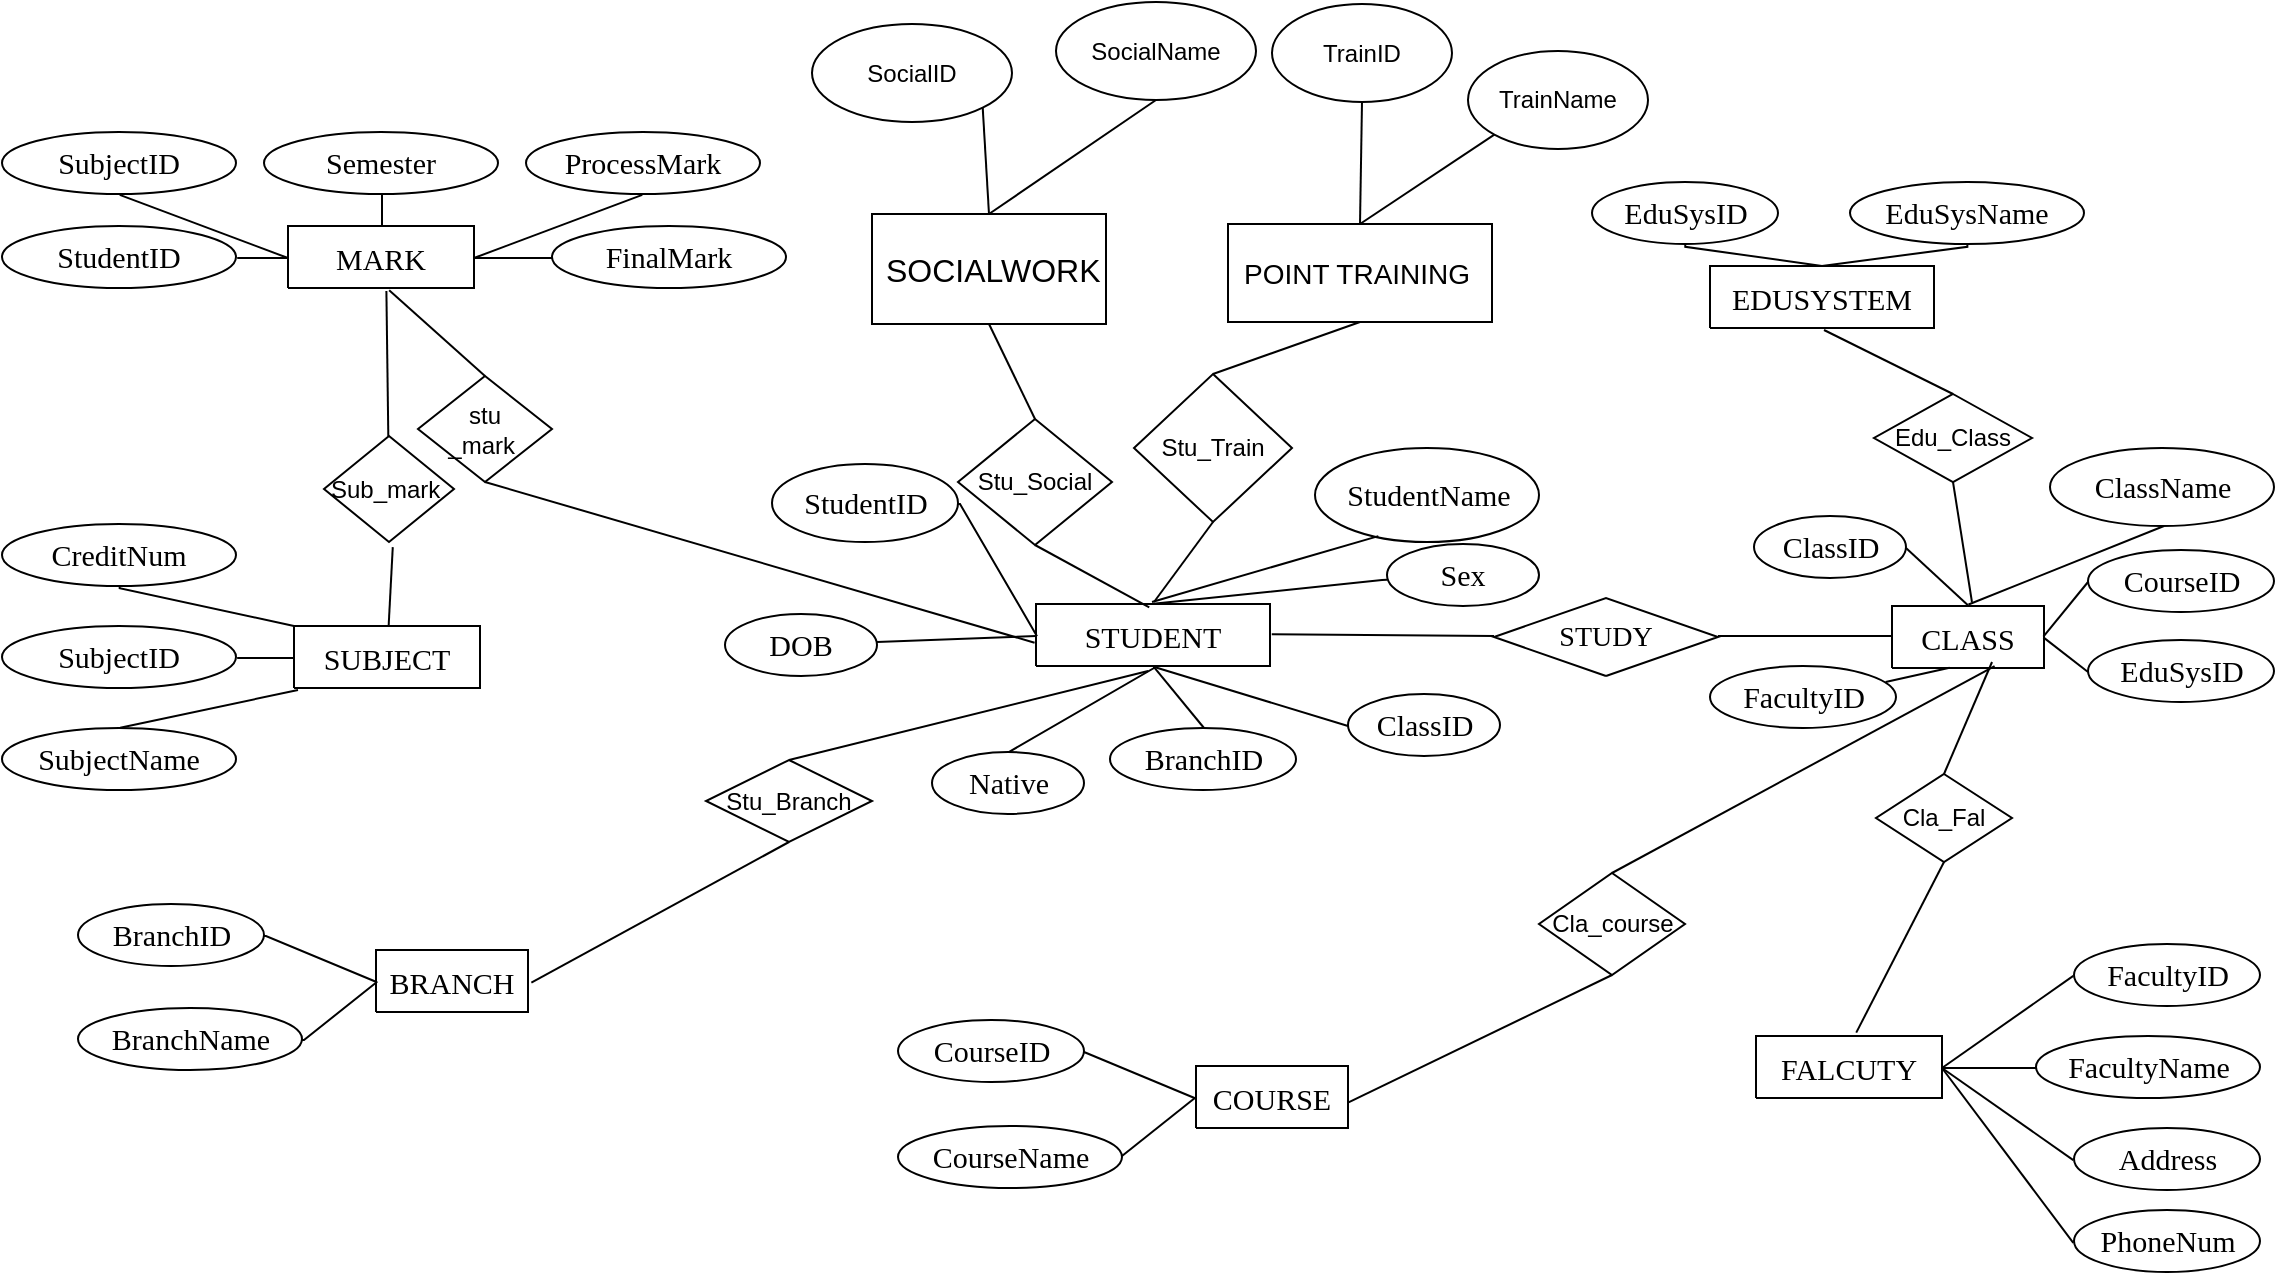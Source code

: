<mxfile version="12.2.6" type="device" pages="1"><diagram name="Page-1" id="Page-1"><mxGraphModel dx="1220" dy="683" grid="1" gridSize="10" guides="1" tooltips="1" connect="1" arrows="1" fold="1" page="1" pageScale="1" pageWidth="850" pageHeight="1100" math="0" shadow="0"><root><mxCell id="0"/><mxCell id="1" parent="0"/><mxCell id="2" value="&lt;font style=&quot;font-size:15px;font-family:Times New Roman;color:#000000;direction:ltr;letter-spacing:0px;line-height:120%;opacity:1&quot;&gt;STUDENT&lt;br/&gt;&lt;/font&gt;" style="verticalAlign=middle;align=center;vsdxID=1;fillColor=#ffffff;gradientColor=none;shape=stencil(nZBLDoAgDERP0z3SIyjew0SURgSD+Lu9kMZoXLhwN9O+tukAlrNpJg1SzDH4QW/URgNYgZTkjA4UkwJUgGXng+6DX1zLfmoymdXo17xh5zmRJ6Q42BWCfc2oJfdAr+Yv+AP9Cb7OJ3H/2JG1HNGz/84klThPVCc=);strokeColor=#000000;labelBackgroundColor=none;rounded=0;html=1;whiteSpace=wrap;" parent="1" vertex="1"><mxGeometry x="542" y="301" width="117" height="31" as="geometry"/></mxCell><mxCell id="3" style="vsdxID=2;fillColor=#ffffff;gradientColor=none;shape=stencil(vVHLDsIgEPwajiQU4hfU+h8bu7RELM2CFv9eyMZYjCcP3mZ2Zh/ZEaaPM6wotIqJwgU3N6ZZmKPQ2i0zkksFCTMI09tAOFG4LSPzFaqzomu41wmZ+1Tt0OrB7MD0xE6gc5EoN5qi1vsa1Kmvo1SWkF2UFBIkF5ZmqweaUJY10nqYGiluiOuu3P182P/OKuD9Zuu855T2+mcspcSRmuEJ);strokeColor=#000000;labelBackgroundColor=none;rounded=0;html=1;whiteSpace=wrap;" parent="1" vertex="1"><mxGeometry x="410" y="231" width="93" height="39" as="geometry"/></mxCell><mxCell id="4" value="&lt;font style=&quot;font-size:15px;font-family:Times New Roman;color:#000000;direction:ltr;letter-spacing:0px;line-height:120%;opacity:1&quot;&gt;StudentID&lt;br/&gt;&lt;/font&gt;" style="text;vsdxID=2;fillColor=none;gradientColor=none;strokeColor=none;labelBackgroundColor=none;rounded=0;html=1;whiteSpace=wrap;verticalAlign=middle;align=center;;html=1;" parent="3" vertex="1"><mxGeometry x="5.85" y="2.19" width="81.95" height="34.36" as="geometry"/></mxCell><mxCell id="5" style="vsdxID=3;fillColor=#ffffff;gradientColor=none;shape=stencil(vVHLDsIgEPwajiQU4hfU+h8bu7RELM2CFv9eyMZYjCcP3mZ2Zh/ZEaaPM6wotIqJwgU3N6ZZmKPQ2i0zkksFCTMI09tAOFG4LSPzFaqzomu41wmZ+1Tt0OrB7MD0xE6gc5EoN5qi1vsa1Kmvo1SWkF2UFBIkF5ZmqweaUJY10nqYGiluiOuu3P182P/OKuD9Zuu855T2+mcspcSRmuEJ);strokeColor=#000000;labelBackgroundColor=none;rounded=0;html=1;whiteSpace=wrap;" parent="1" vertex="1"><mxGeometry x="681.5" y="223" width="112" height="47" as="geometry"/></mxCell><mxCell id="6" value="&lt;font style=&quot;font-size:15px;font-family:Times New Roman;color:#000000;direction:ltr;letter-spacing:0px;line-height:120%;opacity:1&quot;&gt;StudentName&lt;br/&gt;&lt;/font&gt;" style="text;vsdxID=3;fillColor=none;gradientColor=none;strokeColor=none;labelBackgroundColor=none;rounded=0;html=1;whiteSpace=wrap;verticalAlign=middle;align=center;;html=1;" parent="5" vertex="1"><mxGeometry x="7.04" y="2.73" width="98.56" height="41.32" as="geometry"/></mxCell><mxCell id="7" style="vsdxID=4;fillColor=#ffffff;gradientColor=none;shape=stencil(vVHLDsIgEPwajiQU4hfU+h8bu7RELM2CFv9eyMZYjCcP3mZ2Zh/ZEaaPM6wotIqJwgU3N6ZZmKPQ2i0zkksFCTMI09tAOFG4LSPzFaqzomu41wmZ+1Tt0OrB7MD0xE6gc5EoN5qi1vsa1Kmvo1SWkF2UFBIkF5ZmqweaUJY10nqYGiluiOuu3P182P/OKuD9Zuu855T2+mcspcSRmuEJ);strokeColor=#000000;labelBackgroundColor=none;rounded=0;html=1;whiteSpace=wrap;" parent="1" vertex="1"><mxGeometry x="717.5" y="271" width="76" height="31" as="geometry"/></mxCell><mxCell id="8" value="&lt;font style=&quot;font-size:15px;font-family:Times New Roman;color:#000000;direction:ltr;letter-spacing:0px;line-height:120%;opacity:1&quot;&gt;Sex&lt;br/&gt;&lt;/font&gt;" style="text;vsdxID=4;fillColor=none;gradientColor=none;strokeColor=none;labelBackgroundColor=none;rounded=0;html=1;whiteSpace=wrap;verticalAlign=middle;align=center;;html=1;" parent="7" vertex="1"><mxGeometry x="4.76" y="1.05" width="66.68" height="27.95" as="geometry"/></mxCell><mxCell id="9" style="vsdxID=5;fillColor=#ffffff;gradientColor=none;shape=stencil(vVHLDsIgEPwajiQU4hfU+h8bu7RELM2CFv9eyMZYjCcP3mZ2Zh/ZEaaPM6wotIqJwgU3N6ZZmKPQ2i0zkksFCTMI09tAOFG4LSPzFaqzomu41wmZ+1Tt0OrB7MD0xE6gc5EoN5qi1vsa1Kmvo1SWkF2UFBIkF5ZmqweaUJY10nqYGiluiOuu3P182P/OKuD9Zuu855T2+mcspcSRmuEJ);strokeColor=#000000;labelBackgroundColor=none;rounded=0;html=1;whiteSpace=wrap;" parent="1" vertex="1"><mxGeometry x="490" y="375" width="76" height="31" as="geometry"/></mxCell><mxCell id="10" value="&lt;font style=&quot;font-size:15px;font-family:Times New Roman;color:#000000;direction:ltr;letter-spacing:0px;line-height:120%;opacity:1&quot;&gt;Native&lt;br/&gt;&lt;/font&gt;" style="text;vsdxID=5;fillColor=none;gradientColor=none;strokeColor=none;labelBackgroundColor=none;rounded=0;html=1;whiteSpace=wrap;verticalAlign=middle;align=center;;html=1;" parent="9" vertex="1"><mxGeometry x="4.76" y="1.05" width="66.68" height="27.95" as="geometry"/></mxCell><mxCell id="11" style="vsdxID=6;fillColor=#ffffff;gradientColor=none;shape=stencil(vVHLDsIgEPwajiQU4hfU+h8bu7RELM2CFv9eyMZYjCcP3mZ2Zh/ZEaaPM6wotIqJwgU3N6ZZmKPQ2i0zkksFCTMI09tAOFG4LSPzFaqzomu41wmZ+1Tt0OrB7MD0xE6gc5EoN5qi1vsa1Kmvo1SWkF2UFBIkF5ZmqweaUJY10nqYGiluiOuu3P182P/OKuD9Zuu855T2+mcspcSRmuEJ);strokeColor=#000000;labelBackgroundColor=none;rounded=0;html=1;whiteSpace=wrap;" parent="1" vertex="1"><mxGeometry x="386.5" y="306" width="76" height="31" as="geometry"/></mxCell><mxCell id="12" value="&lt;font style=&quot;font-size:15px;font-family:Times New Roman;color:#000000;direction:ltr;letter-spacing:0px;line-height:120%;opacity:1&quot;&gt;DOB&lt;br/&gt;&lt;/font&gt;" style="text;vsdxID=6;fillColor=none;gradientColor=none;strokeColor=none;labelBackgroundColor=none;rounded=0;html=1;whiteSpace=wrap;verticalAlign=middle;align=center;;html=1;" parent="11" vertex="1"><mxGeometry x="4.76" y="1.05" width="66.68" height="27.95" as="geometry"/></mxCell><mxCell id="13" style="vsdxID=7;fillColor=#ffffff;gradientColor=none;shape=stencil(vVHLDsIgEPwajiQU4hfU+h8bu7RELM2CFv9eyMZYjCcP3mZ2Zh/ZEaaPM6wotIqJwgU3N6ZZmKPQ2i0zkksFCTMI09tAOFG4LSPzFaqzomu41wmZ+1Tt0OrB7MD0xE6gc5EoN5qi1vsa1Kmvo1SWkF2UFBIkF5ZmqweaUJY10nqYGiluiOuu3P182P/OKuD9Zuu855T2+mcspcSRmuEJ);strokeColor=#000000;labelBackgroundColor=none;rounded=0;html=1;whiteSpace=wrap;" parent="1" vertex="1"><mxGeometry x="698" y="346" width="76" height="31" as="geometry"/></mxCell><mxCell id="14" value="&lt;font style=&quot;font-size:15px;font-family:Times New Roman;color:#000000;direction:ltr;letter-spacing:0px;line-height:120%;opacity:1&quot;&gt;ClassID&lt;br/&gt;&lt;/font&gt;" style="text;vsdxID=7;fillColor=none;gradientColor=none;strokeColor=none;labelBackgroundColor=none;rounded=0;html=1;whiteSpace=wrap;verticalAlign=middle;align=center;;html=1;" parent="13" vertex="1"><mxGeometry x="4.76" y="1.05" width="66.68" height="27.95" as="geometry"/></mxCell><mxCell id="15" value="&lt;font style=&quot;font-size:15px;font-family:Times New Roman;color:#000000;direction:ltr;letter-spacing:0px;line-height:120%;opacity:1&quot;&gt;CLASS&lt;br/&gt;&lt;/font&gt;" style="verticalAlign=middle;align=center;vsdxID=14;fillColor=#ffffff;gradientColor=none;shape=stencil(nZBLDoAgDERP0z3SIyjew0SURgSD+Lu9kMZoXLhwN9O+tukAlrNpJg1SzDH4QW/URgNYgZTkjA4UkwJUgGXng+6DX1zLfmoymdXo17xh5zmRJ6Q42BWCfc2oJfdAr+Yv+AP9Cb7OJ3H/2JG1HNGz/84klThPVCc=);strokeColor=#000000;labelBackgroundColor=none;rounded=0;html=1;whiteSpace=wrap;" parent="1" vertex="1"><mxGeometry x="970" y="302" width="76" height="31" as="geometry"/></mxCell><mxCell id="16" style="vsdxID=15;fillColor=#ffffff;gradientColor=none;shape=stencil(vVHLDsIgEPwajiQU4hfU+h8bu7RELM2CFv9eyMZYjCcP3mZ2Zh/ZEaaPM6wotIqJwgU3N6ZZmKPQ2i0zkksFCTMI09tAOFG4LSPzFaqzomu41wmZ+1Tt0OrB7MD0xE6gc5EoN5qi1vsa1Kmvo1SWkF2UFBIkF5ZmqweaUJY10nqYGiluiOuu3P182P/OKuD9Zuu855T2+mcspcSRmuEJ);strokeColor=#000000;labelBackgroundColor=none;rounded=0;html=1;whiteSpace=wrap;" parent="1" vertex="1"><mxGeometry x="901" y="257" width="76" height="31" as="geometry"/></mxCell><mxCell id="17" value="&lt;font style=&quot;font-size:15px;font-family:Times New Roman;color:#000000;direction:ltr;letter-spacing:0px;line-height:120%;opacity:1&quot;&gt;ClassID&lt;br/&gt;&lt;/font&gt;" style="text;vsdxID=15;fillColor=none;gradientColor=none;strokeColor=none;labelBackgroundColor=none;rounded=0;html=1;whiteSpace=wrap;verticalAlign=middle;align=center;;html=1;" parent="16" vertex="1"><mxGeometry x="4.76" y="1.05" width="66.68" height="27.95" as="geometry"/></mxCell><mxCell id="18" style="vsdxID=16;fillColor=#ffffff;gradientColor=none;shape=stencil(vVHLDsIgEPwajiQU4hfU+h8bu7RELM2CFv9eyMZYjCcP3mZ2Zh/ZEaaPM6wotIqJwgU3N6ZZmKPQ2i0zkksFCTMI09tAOFG4LSPzFaqzomu41wmZ+1Tt0OrB7MD0xE6gc5EoN5qi1vsa1Kmvo1SWkF2UFBIkF5ZmqweaUJY10nqYGiluiOuu3P182P/OKuD9Zuu855T2+mcspcSRmuEJ);strokeColor=#000000;labelBackgroundColor=none;rounded=0;html=1;whiteSpace=wrap;" parent="1" vertex="1"><mxGeometry x="1049" y="223" width="112" height="39" as="geometry"/></mxCell><mxCell id="19" value="&lt;font style=&quot;font-size:15px;font-family:Times New Roman;color:#000000;direction:ltr;letter-spacing:0px;line-height:120%;opacity:1&quot;&gt;ClassName&lt;br/&gt;&lt;/font&gt;" style="text;vsdxID=16;fillColor=none;gradientColor=none;strokeColor=none;labelBackgroundColor=none;rounded=0;html=1;whiteSpace=wrap;verticalAlign=middle;align=center;;html=1;" parent="18" vertex="1"><mxGeometry x="7.04" y="2.19" width="98.56" height="34.36" as="geometry"/></mxCell><mxCell id="20" style="vsdxID=17;fillColor=#ffffff;gradientColor=none;shape=stencil(vVHLDsIgEPwajiQU4hfU+h8bu7RELM2CFv9eyMZYjCcP3mZ2Zh/ZEaaPM6wotIqJwgU3N6ZZmKPQ2i0zkksFCTMI09tAOFG4LSPzFaqzomu41wmZ+1Tt0OrB7MD0xE6gc5EoN5qi1vsa1Kmvo1SWkF2UFBIkF5ZmqweaUJY10nqYGiluiOuu3P182P/OKuD9Zuu855T2+mcspcSRmuEJ);strokeColor=#000000;labelBackgroundColor=none;rounded=0;html=1;whiteSpace=wrap;" parent="1" vertex="1"><mxGeometry x="879" y="332" width="93" height="31" as="geometry"/></mxCell><mxCell id="21" value="&lt;font style=&quot;font-size:15px;font-family:Times New Roman;color:#000000;direction:ltr;letter-spacing:0px;line-height:120%;opacity:1&quot;&gt;FacultyID&lt;br/&gt;&lt;/font&gt;" style="text;vsdxID=17;fillColor=none;gradientColor=none;strokeColor=none;labelBackgroundColor=none;rounded=0;html=1;whiteSpace=wrap;verticalAlign=middle;align=center;;html=1;" parent="20" vertex="1"><mxGeometry x="5.85" y="1.05" width="81.95" height="27.95" as="geometry"/></mxCell><mxCell id="22" style="vsdxID=18;fillColor=#ffffff;gradientColor=none;shape=stencil(vVHLDsIgEPwajiQU4hfU+h8bu7RELM2CFv9eyMZYjCcP3mZ2Zh/ZEaaPM6wotIqJwgU3N6ZZmKPQ2i0zkksFCTMI09tAOFG4LSPzFaqzomu41wmZ+1Tt0OrB7MD0xE6gc5EoN5qi1vsa1Kmvo1SWkF2UFBIkF5ZmqweaUJY10nqYGiluiOuu3P182P/OKuD9Zuu855T2+mcspcSRmuEJ);strokeColor=#000000;labelBackgroundColor=none;rounded=0;html=1;whiteSpace=wrap;" parent="1" vertex="1"><mxGeometry x="1068" y="319" width="93" height="31" as="geometry"/></mxCell><mxCell id="23" value="&lt;font style=&quot;font-size:15px;font-family:Times New Roman;color:#000000;direction:ltr;letter-spacing:0px;line-height:120%;opacity:1&quot;&gt;EduSysID&lt;br/&gt;&lt;/font&gt;" style="text;vsdxID=18;fillColor=none;gradientColor=none;strokeColor=none;labelBackgroundColor=none;rounded=0;html=1;whiteSpace=wrap;verticalAlign=middle;align=center;;html=1;" parent="22" vertex="1"><mxGeometry x="5.85" y="1.05" width="81.95" height="27.95" as="geometry"/></mxCell><mxCell id="24" style="vsdxID=19;fillColor=#ffffff;gradientColor=none;shape=stencil(vVHLDsIgEPwajiQU4hfU+h8bu7RELM2CFv9eyMZYjCcP3mZ2Zh/ZEaaPM6wotIqJwgU3N6ZZmKPQ2i0zkksFCTMI09tAOFG4LSPzFaqzomu41wmZ+1Tt0OrB7MD0xE6gc5EoN5qi1vsa1Kmvo1SWkF2UFBIkF5ZmqweaUJY10nqYGiluiOuu3P182P/OKuD9Zuu855T2+mcspcSRmuEJ);strokeColor=#000000;labelBackgroundColor=none;rounded=0;html=1;whiteSpace=wrap;" parent="1" vertex="1"><mxGeometry x="1068" y="274" width="93" height="31" as="geometry"/></mxCell><mxCell id="25" value="&lt;font style=&quot;font-size:15px;font-family:Times New Roman;color:#000000;direction:ltr;letter-spacing:0px;line-height:120%;opacity:1&quot;&gt;CourseID&lt;br/&gt;&lt;/font&gt;" style="text;vsdxID=19;fillColor=none;gradientColor=none;strokeColor=none;labelBackgroundColor=none;rounded=0;html=1;whiteSpace=wrap;verticalAlign=middle;align=center;;html=1;" parent="24" vertex="1"><mxGeometry x="5.85" y="1.05" width="81.95" height="27.95" as="geometry"/></mxCell><mxCell id="26" value="&lt;font style=&quot;font-size:15px;font-family:Times New Roman;color:#000000;direction:ltr;letter-spacing:0px;line-height:120%;opacity:1&quot;&gt;FALCUTY&lt;br/&gt;&lt;/font&gt;" style="verticalAlign=middle;align=center;vsdxID=25;fillColor=#ffffff;gradientColor=none;shape=stencil(nZBLDoAgDERP0z3SIyjew0SURgSD+Lu9kMZoXLhwN9O+tukAlrNpJg1SzDH4QW/URgNYgZTkjA4UkwJUgGXng+6DX1zLfmoymdXo17xh5zmRJ6Q42BWCfc2oJfdAr+Yv+AP9Cb7OJ3H/2JG1HNGz/84klThPVCc=);strokeColor=#000000;labelBackgroundColor=none;rounded=0;html=1;whiteSpace=wrap;" parent="1" vertex="1"><mxGeometry x="902" y="517" width="93" height="31" as="geometry"/></mxCell><mxCell id="27" style="vsdxID=26;fillColor=#ffffff;gradientColor=none;shape=stencil(vVHLDsIgEPwajiQU4hfU+h8bu7RELM2CFv9eyMZYjCcP3mZ2Zh/ZEaaPM6wotIqJwgU3N6ZZmKPQ2i0zkksFCTMI09tAOFG4LSPzFaqzomu41wmZ+1Tt0OrB7MD0xE6gc5EoN5qi1vsa1Kmvo1SWkF2UFBIkF5ZmqweaUJY10nqYGiluiOuu3P182P/OKuD9Zuu855T2+mcspcSRmuEJ);strokeColor=#000000;labelBackgroundColor=none;rounded=0;html=1;whiteSpace=wrap;" parent="1" vertex="1"><mxGeometry x="1061" y="471" width="93" height="31" as="geometry"/></mxCell><mxCell id="28" value="&lt;font style=&quot;font-size:15px;font-family:Times New Roman;color:#000000;direction:ltr;letter-spacing:0px;line-height:120%;opacity:1&quot;&gt;FacultyID&lt;br/&gt;&lt;/font&gt;" style="text;vsdxID=26;fillColor=none;gradientColor=none;strokeColor=none;labelBackgroundColor=none;rounded=0;html=1;whiteSpace=wrap;verticalAlign=middle;align=center;;html=1;" parent="27" vertex="1"><mxGeometry x="5.85" y="1.05" width="81.95" height="27.95" as="geometry"/></mxCell><mxCell id="29" style="vsdxID=27;fillColor=#ffffff;gradientColor=none;shape=stencil(vVHLDsIgEPwajiQU4hfU+h8bu7RELM2CFv9eyMZYjCcP3mZ2Zh/ZEaaPM6wotIqJwgU3N6ZZmKPQ2i0zkksFCTMI09tAOFG4LSPzFaqzomu41wmZ+1Tt0OrB7MD0xE6gc5EoN5qi1vsa1Kmvo1SWkF2UFBIkF5ZmqweaUJY10nqYGiluiOuu3P182P/OKuD9Zuu855T2+mcspcSRmuEJ);strokeColor=#000000;labelBackgroundColor=none;rounded=0;html=1;whiteSpace=wrap;" parent="1" vertex="1"><mxGeometry x="1042" y="517" width="112" height="31" as="geometry"/></mxCell><mxCell id="30" value="&lt;font style=&quot;font-size:15px;font-family:Times New Roman;color:#000000;direction:ltr;letter-spacing:0px;line-height:120%;opacity:1&quot;&gt;FacultyName&lt;br/&gt;&lt;/font&gt;" style="text;vsdxID=27;fillColor=none;gradientColor=none;strokeColor=none;labelBackgroundColor=none;rounded=0;html=1;whiteSpace=wrap;verticalAlign=middle;align=center;;html=1;" parent="29" vertex="1"><mxGeometry x="7.04" y="1.05" width="98.56" height="27.95" as="geometry"/></mxCell><mxCell id="31" style="vsdxID=28;fillColor=#ffffff;gradientColor=none;shape=stencil(vVHLDsIgEPwajiQU4hfU+h8bu7RELM2CFv9eyMZYjCcP3mZ2Zh/ZEaaPM6wotIqJwgU3N6ZZmKPQ2i0zkksFCTMI09tAOFG4LSPzFaqzomu41wmZ+1Tt0OrB7MD0xE6gc5EoN5qi1vsa1Kmvo1SWkF2UFBIkF5ZmqweaUJY10nqYGiluiOuu3P182P/OKuD9Zuu855T2+mcspcSRmuEJ);strokeColor=#000000;labelBackgroundColor=none;rounded=0;html=1;whiteSpace=wrap;" parent="1" vertex="1"><mxGeometry x="1061" y="563" width="93" height="31" as="geometry"/></mxCell><mxCell id="32" value="&lt;font style=&quot;font-size:15px;font-family:Times New Roman;color:#000000;direction:ltr;letter-spacing:0px;line-height:120%;opacity:1&quot;&gt;Address&lt;br/&gt;&lt;/font&gt;" style="text;vsdxID=28;fillColor=none;gradientColor=none;strokeColor=none;labelBackgroundColor=none;rounded=0;html=1;whiteSpace=wrap;verticalAlign=middle;align=center;;html=1;" parent="31" vertex="1"><mxGeometry x="5.85" y="1.05" width="81.95" height="27.95" as="geometry"/></mxCell><mxCell id="33" style="vsdxID=29;fillColor=#ffffff;gradientColor=none;shape=stencil(vVHLDsIgEPwajiQU4hfU+h8bu7RELM2CFv9eyMZYjCcP3mZ2Zh/ZEaaPM6wotIqJwgU3N6ZZmKPQ2i0zkksFCTMI09tAOFG4LSPzFaqzomu41wmZ+1Tt0OrB7MD0xE6gc5EoN5qi1vsa1Kmvo1SWkF2UFBIkF5ZmqweaUJY10nqYGiluiOuu3P182P/OKuD9Zuu855T2+mcspcSRmuEJ);strokeColor=#000000;labelBackgroundColor=none;rounded=0;html=1;whiteSpace=wrap;" parent="1" vertex="1"><mxGeometry x="1061" y="604" width="93" height="31" as="geometry"/></mxCell><mxCell id="34" value="&lt;font style=&quot;font-size:15px;font-family:Times New Roman;color:#000000;direction:ltr;letter-spacing:0px;line-height:120%;opacity:1&quot;&gt;PhoneNum&lt;br/&gt;&lt;/font&gt;" style="text;vsdxID=29;fillColor=none;gradientColor=none;strokeColor=none;labelBackgroundColor=none;rounded=0;html=1;whiteSpace=wrap;verticalAlign=middle;align=center;;html=1;" parent="33" vertex="1"><mxGeometry x="5.85" y="1.05" width="81.95" height="27.95" as="geometry"/></mxCell><mxCell id="35" value="&lt;p style=&quot;align:center;margin-left:0;margin-right:0;margin-top:0px;margin-bottom:0px;text-indent:0;valign:middle;direction:ltr;&quot;&gt;&lt;font style=&quot;font-size:15px;font-family:Times New Roman;color:#000000;direction:ltr;letter-spacing:0px;line-height:120%;opacity:1&quot;&gt;COURSE&lt;br/&gt;&lt;/font&gt;&lt;/p&gt;" style="verticalAlign=middle;align=center;vsdxID=34;fillColor=#ffffff;gradientColor=none;shape=stencil(nZBLDoAgDERP0z3SIyjew0SURgSD+Lu9kMZoXLhwN9O+tukAlrNpJg1SzDH4QW/URgNYgZTkjA4UkwJUgGXng+6DX1zLfmoymdXo17xh5zmRJ6Q42BWCfc2oJfdAr+Yv+AP9Cb7OJ3H/2JG1HNGz/84klThPVCc=);strokeColor=#000000;labelBackgroundColor=none;rounded=0;html=1;whiteSpace=wrap;" parent="1" vertex="1"><mxGeometry x="622" y="532" width="76" height="31" as="geometry"/></mxCell><mxCell id="36" style="vsdxID=35;fillColor=#ffffff;gradientColor=none;shape=stencil(vVHLDsIgEPwajiQU4hfU+h8bu7RELM2CFv9eyMZYjCcP3mZ2Zh/ZEaaPM6wotIqJwgU3N6ZZmKPQ2i0zkksFCTMI09tAOFG4LSPzFaqzomu41wmZ+1Tt0OrB7MD0xE6gc5EoN5qi1vsa1Kmvo1SWkF2UFBIkF5ZmqweaUJY10nqYGiluiOuu3P182P/OKuD9Zuu855T2+mcspcSRmuEJ);strokeColor=#000000;labelBackgroundColor=none;rounded=0;html=1;whiteSpace=wrap;" parent="1" vertex="1"><mxGeometry x="473" y="509" width="93" height="31" as="geometry"/></mxCell><mxCell id="37" value="&lt;font style=&quot;font-size:15px;font-family:Times New Roman;color:#000000;direction:ltr;letter-spacing:0px;line-height:120%;opacity:1&quot;&gt;CourseID&lt;br/&gt;&lt;/font&gt;" style="text;vsdxID=35;fillColor=none;gradientColor=none;strokeColor=none;labelBackgroundColor=none;rounded=0;html=1;whiteSpace=wrap;verticalAlign=middle;align=center;;html=1;" parent="36" vertex="1"><mxGeometry x="5.85" y="1.05" width="81.95" height="27.95" as="geometry"/></mxCell><mxCell id="38" style="vsdxID=36;fillColor=#ffffff;gradientColor=none;shape=stencil(vVHLDsIgEPwajiQU4hfU+h8bu7RELM2CFv9eyMZYjCcP3mZ2Zh/ZEaaPM6wotIqJwgU3N6ZZmKPQ2i0zkksFCTMI09tAOFG4LSPzFaqzomu41wmZ+1Tt0OrB7MD0xE6gc5EoN5qi1vsa1Kmvo1SWkF2UFBIkF5ZmqweaUJY10nqYGiluiOuu3P182P/OKuD9Zuu855T2+mcspcSRmuEJ);strokeColor=#000000;labelBackgroundColor=none;rounded=0;html=1;whiteSpace=wrap;" parent="1" vertex="1"><mxGeometry x="473" y="562" width="112" height="31" as="geometry"/></mxCell><mxCell id="39" value="&lt;font style=&quot;font-size:15px;font-family:Times New Roman;color:#000000;direction:ltr;letter-spacing:0px;line-height:120%;opacity:1&quot;&gt;CourseName&lt;br/&gt;&lt;/font&gt;" style="text;vsdxID=36;fillColor=none;gradientColor=none;strokeColor=none;labelBackgroundColor=none;rounded=0;html=1;whiteSpace=wrap;verticalAlign=middle;align=center;;html=1;" parent="38" vertex="1"><mxGeometry x="7.04" y="1.05" width="98.56" height="27.95" as="geometry"/></mxCell><mxCell id="40" value="&lt;font style=&quot;font-size:15px;font-family:Times New Roman;color:#000000;direction:ltr;letter-spacing:0px;line-height:120%;opacity:1&quot;&gt;EDUSYSTEM&lt;br/&gt;&lt;/font&gt;" style="verticalAlign=middle;align=center;vsdxID=39;fillColor=#ffffff;gradientColor=none;shape=stencil(nZBLDoAgDERP0z3SIyjew0SURgSD+Lu9kMZoXLhwN9O+tukAlrNpJg1SzDH4QW/URgNYgZTkjA4UkwJUgGXng+6DX1zLfmoymdXo17xh5zmRJ6Q42BWCfc2oJfdAr+Yv+AP9Cb7OJ3H/2JG1HNGz/84klThPVCc=);strokeColor=#000000;labelBackgroundColor=none;rounded=0;html=1;whiteSpace=wrap;" parent="1" vertex="1"><mxGeometry x="879" y="132" width="112" height="31" as="geometry"/></mxCell><mxCell id="41" style="vsdxID=40;fillColor=#ffffff;gradientColor=none;shape=stencil(vVHLDsIgEPwajiQU4hfU+h8bu7RELM2CFv9eyMZYjCcP3mZ2Zh/ZEaaPM6wotIqJwgU3N6ZZmKPQ2i0zkksFCTMI09tAOFG4LSPzFaqzomu41wmZ+1Tt0OrB7MD0xE6gc5EoN5qi1vsa1Kmvo1SWkF2UFBIkF5ZmqweaUJY10nqYGiluiOuu3P182P/OKuD9Zuu855T2+mcspcSRmuEJ);strokeColor=#000000;labelBackgroundColor=none;rounded=0;html=1;whiteSpace=wrap;" parent="1" vertex="1"><mxGeometry x="820" y="90" width="93" height="31" as="geometry"/></mxCell><mxCell id="42" value="&lt;font style=&quot;font-size:15px;font-family:Times New Roman;color:#000000;direction:ltr;letter-spacing:0px;line-height:120%;opacity:1&quot;&gt;EduSysID&lt;br/&gt;&lt;/font&gt;" style="text;vsdxID=40;fillColor=none;gradientColor=none;strokeColor=none;labelBackgroundColor=none;rounded=0;html=1;whiteSpace=wrap;verticalAlign=middle;align=center;;html=1;" parent="41" vertex="1"><mxGeometry x="5.85" y="1.05" width="81.95" height="27.95" as="geometry"/></mxCell><mxCell id="43" style="vsdxID=41;fillColor=#ffffff;gradientColor=none;shape=stencil(vVHLDsIgEPwajiQU4hfU+h8bu7RELM2CFv9eyMZYjCcP3mZ2Zh/ZEaaPM6wotIqJwgU3N6ZZmKPQ2i0zkksFCTMI09tAOFG4LSPzFaqzomu41wmZ+1Tt0OrB7MD0xE6gc5EoN5qi1vsa1Kmvo1SWkF2UFBIkF5ZmqweaUJY10nqYGiluiOuu3P182P/OKuD9Zuu855T2+mcspcSRmuEJ);strokeColor=#000000;labelBackgroundColor=none;rounded=0;html=1;whiteSpace=wrap;" parent="1" vertex="1"><mxGeometry x="949" y="90" width="117" height="31" as="geometry"/></mxCell><mxCell id="44" value="&lt;font style=&quot;font-size:15px;font-family:Times New Roman;color:#000000;direction:ltr;letter-spacing:0px;line-height:120%;opacity:1&quot;&gt;EduSysName&lt;br/&gt;&lt;/font&gt;" style="text;vsdxID=41;fillColor=none;gradientColor=none;strokeColor=none;labelBackgroundColor=none;rounded=0;html=1;whiteSpace=wrap;verticalAlign=middle;align=center;;html=1;" parent="43" vertex="1"><mxGeometry x="7.34" y="1.05" width="102.79" height="27.95" as="geometry"/></mxCell><mxCell id="45" value="&lt;font style=&quot;font-size:15px;font-family:Times New Roman;color:#000000;direction:ltr;letter-spacing:0px;line-height:120%;opacity:1&quot;&gt;SUBJECT&lt;br/&gt;&lt;/font&gt;" style="verticalAlign=middle;align=center;vsdxID=45;fillColor=#ffffff;gradientColor=none;shape=stencil(nZBLDoAgDERP0z3SIyjew0SURgSD+Lu9kMZoXLhwN9O+tukAlrNpJg1SzDH4QW/URgNYgZTkjA4UkwJUgGXng+6DX1zLfmoymdXo17xh5zmRJ6Q42BWCfc2oJfdAr+Yv+AP9Cb7OJ3H/2JG1HNGz/84klThPVCc=);strokeColor=#000000;labelBackgroundColor=none;rounded=0;html=1;whiteSpace=wrap;" parent="1" vertex="1"><mxGeometry x="171" y="312" width="93" height="31" as="geometry"/></mxCell><mxCell id="46" style="vsdxID=46;fillColor=#ffffff;gradientColor=none;shape=stencil(vVHLDsIgEPwajiQU4hfU+h8bu7RELM2CFv9eyMZYjCcP3mZ2Zh/ZEaaPM6wotIqJwgU3N6ZZmKPQ2i0zkksFCTMI09tAOFG4LSPzFaqzomu41wmZ+1Tt0OrB7MD0xE6gc5EoN5qi1vsa1Kmvo1SWkF2UFBIkF5ZmqweaUJY10nqYGiluiOuu3P182P/OKuD9Zuu855T2+mcspcSRmuEJ);strokeColor=#000000;labelBackgroundColor=none;rounded=0;html=1;whiteSpace=wrap;" parent="1" vertex="1"><mxGeometry x="25" y="312" width="117" height="31" as="geometry"/></mxCell><mxCell id="47" value="&lt;font style=&quot;font-size:15px;font-family:Times New Roman;color:#000000;direction:ltr;letter-spacing:0px;line-height:120%;opacity:1&quot;&gt;SubjectID&lt;br/&gt;&lt;/font&gt;" style="text;vsdxID=46;fillColor=none;gradientColor=none;strokeColor=none;labelBackgroundColor=none;rounded=0;html=1;whiteSpace=wrap;verticalAlign=middle;align=center;;html=1;" parent="46" vertex="1"><mxGeometry x="7.34" y="1.05" width="102.79" height="27.95" as="geometry"/></mxCell><mxCell id="48" style="vsdxID=47;fillColor=#ffffff;gradientColor=none;shape=stencil(vVHLDsIgEPwajiQU4hfU+h8bu7RELM2CFv9eyMZYjCcP3mZ2Zh/ZEaaPM6wotIqJwgU3N6ZZmKPQ2i0zkksFCTMI09tAOFG4LSPzFaqzomu41wmZ+1Tt0OrB7MD0xE6gc5EoN5qi1vsa1Kmvo1SWkF2UFBIkF5ZmqweaUJY10nqYGiluiOuu3P182P/OKuD9Zuu855T2+mcspcSRmuEJ);strokeColor=#000000;labelBackgroundColor=none;rounded=0;html=1;whiteSpace=wrap;" parent="1" vertex="1"><mxGeometry x="25" y="363" width="117" height="31" as="geometry"/></mxCell><mxCell id="49" value="&lt;font style=&quot;font-size:15px;font-family:Times New Roman;color:#000000;direction:ltr;letter-spacing:0px;line-height:120%;opacity:1&quot;&gt;SubjectName&lt;br/&gt;&lt;/font&gt;" style="text;vsdxID=47;fillColor=none;gradientColor=none;strokeColor=none;labelBackgroundColor=none;rounded=0;html=1;whiteSpace=wrap;verticalAlign=middle;align=center;;html=1;" parent="48" vertex="1"><mxGeometry x="7.34" y="1.05" width="102.79" height="27.95" as="geometry"/></mxCell><mxCell id="50" style="vsdxID=48;fillColor=#ffffff;gradientColor=none;shape=stencil(vVHLDsIgEPwajiQU4hfU+h8bu7RELM2CFv9eyMZYjCcP3mZ2Zh/ZEaaPM6wotIqJwgU3N6ZZmKPQ2i0zkksFCTMI09tAOFG4LSPzFaqzomu41wmZ+1Tt0OrB7MD0xE6gc5EoN5qi1vsa1Kmvo1SWkF2UFBIkF5ZmqweaUJY10nqYGiluiOuu3P182P/OKuD9Zuu855T2+mcspcSRmuEJ);strokeColor=#000000;labelBackgroundColor=none;rounded=0;html=1;whiteSpace=wrap;" parent="1" vertex="1"><mxGeometry x="25" y="261" width="117" height="31" as="geometry"/></mxCell><mxCell id="51" value="&lt;font style=&quot;font-size:15px;font-family:Times New Roman;color:#000000;direction:ltr;letter-spacing:0px;line-height:120%;opacity:1&quot;&gt;CreditNum&lt;br/&gt;&lt;/font&gt;" style="text;vsdxID=48;fillColor=none;gradientColor=none;strokeColor=none;labelBackgroundColor=none;rounded=0;html=1;whiteSpace=wrap;verticalAlign=middle;align=center;;html=1;" parent="50" vertex="1"><mxGeometry x="7.34" y="1.05" width="102.79" height="27.95" as="geometry"/></mxCell><mxCell id="52" value="&lt;font style=&quot;font-size:15px;font-family:Times New Roman;color:#000000;direction:ltr;letter-spacing:0px;line-height:120%;opacity:1&quot;&gt;MARK &lt;br/&gt;&lt;/font&gt;" style="verticalAlign=middle;align=center;vsdxID=52;fillColor=#ffffff;gradientColor=none;shape=stencil(nZBLDoAgDERP0z3SIyjew0SURgSD+Lu9kMZoXLhwN9O+tukAlrNpJg1SzDH4QW/URgNYgZTkjA4UkwJUgGXng+6DX1zLfmoymdXo17xh5zmRJ6Q42BWCfc2oJfdAr+Yv+AP9Cb7OJ3H/2JG1HNGz/84klThPVCc=);strokeColor=#000000;labelBackgroundColor=none;rounded=0;html=1;whiteSpace=wrap;" parent="1" vertex="1"><mxGeometry x="168" y="112" width="93" height="31" as="geometry"/></mxCell><mxCell id="53" style="vsdxID=53;fillColor=#ffffff;gradientColor=none;shape=stencil(vVHLDsIgEPwajiQU4hfU+h8bu7RELM2CFv9eyMZYjCcP3mZ2Zh/ZEaaPM6wotIqJwgU3N6ZZmKPQ2i0zkksFCTMI09tAOFG4LSPzFaqzomu41wmZ+1Tt0OrB7MD0xE6gc5EoN5qi1vsa1Kmvo1SWkF2UFBIkF5ZmqweaUJY10nqYGiluiOuu3P182P/OKuD9Zuu855T2+mcspcSRmuEJ);strokeColor=#000000;labelBackgroundColor=none;rounded=0;html=1;whiteSpace=wrap;" parent="1" vertex="1"><mxGeometry x="25" y="112" width="117" height="31" as="geometry"/></mxCell><mxCell id="54" value="&lt;font style=&quot;font-size:15px;font-family:Times New Roman;color:#000000;direction:ltr;letter-spacing:0px;line-height:120%;opacity:1&quot;&gt;StudentID&lt;br/&gt;&lt;/font&gt;" style="text;vsdxID=53;fillColor=none;gradientColor=none;strokeColor=none;labelBackgroundColor=none;rounded=0;html=1;whiteSpace=wrap;verticalAlign=middle;align=center;;html=1;" parent="53" vertex="1"><mxGeometry x="7.34" y="1.05" width="102.79" height="27.95" as="geometry"/></mxCell><mxCell id="55" style="vsdxID=54;fillColor=#ffffff;gradientColor=none;shape=stencil(vVHLDsIgEPwajiQU4hfU+h8bu7RELM2CFv9eyMZYjCcP3mZ2Zh/ZEaaPM6wotIqJwgU3N6ZZmKPQ2i0zkksFCTMI09tAOFG4LSPzFaqzomu41wmZ+1Tt0OrB7MD0xE6gc5EoN5qi1vsa1Kmvo1SWkF2UFBIkF5ZmqweaUJY10nqYGiluiOuu3P182P/OKuD9Zuu855T2+mcspcSRmuEJ);strokeColor=#000000;labelBackgroundColor=none;rounded=0;html=1;whiteSpace=wrap;" parent="1" vertex="1"><mxGeometry x="25" y="65" width="117" height="31" as="geometry"/></mxCell><mxCell id="56" value="&lt;font style=&quot;font-size:15px;font-family:Times New Roman;color:#000000;direction:ltr;letter-spacing:0px;line-height:120%;opacity:1&quot;&gt;SubjectID&lt;br/&gt;&lt;/font&gt;" style="text;vsdxID=54;fillColor=none;gradientColor=none;strokeColor=none;labelBackgroundColor=none;rounded=0;html=1;whiteSpace=wrap;verticalAlign=middle;align=center;;html=1;" parent="55" vertex="1"><mxGeometry x="7.34" y="1.05" width="102.79" height="27.95" as="geometry"/></mxCell><mxCell id="57" style="vsdxID=55;fillColor=#ffffff;gradientColor=none;shape=stencil(vVHLDsIgEPwajiQU4hfU+h8bu7RELM2CFv9eyMZYjCcP3mZ2Zh/ZEaaPM6wotIqJwgU3N6ZZmKPQ2i0zkksFCTMI09tAOFG4LSPzFaqzomu41wmZ+1Tt0OrB7MD0xE6gc5EoN5qi1vsa1Kmvo1SWkF2UFBIkF5ZmqweaUJY10nqYGiluiOuu3P182P/OKuD9Zuu855T2+mcspcSRmuEJ);strokeColor=#000000;labelBackgroundColor=none;rounded=0;html=1;whiteSpace=wrap;" parent="1" vertex="1"><mxGeometry x="156" y="65" width="117" height="31" as="geometry"/></mxCell><mxCell id="58" value="&lt;font style=&quot;font-size:15px;font-family:Times New Roman;color:#000000;direction:ltr;letter-spacing:0px;line-height:120%;opacity:1&quot;&gt;Semester&lt;br/&gt;&lt;/font&gt;" style="text;vsdxID=55;fillColor=none;gradientColor=none;strokeColor=none;labelBackgroundColor=none;rounded=0;html=1;whiteSpace=wrap;verticalAlign=middle;align=center;;html=1;" parent="57" vertex="1"><mxGeometry x="7.34" y="1.05" width="102.79" height="27.95" as="geometry"/></mxCell><mxCell id="59" style="vsdxID=56;fillColor=#ffffff;gradientColor=none;shape=stencil(vVHLDsIgEPwajiQU4hfU+h8bu7RELM2CFv9eyMZYjCcP3mZ2Zh/ZEaaPM6wotIqJwgU3N6ZZmKPQ2i0zkksFCTMI09tAOFG4LSPzFaqzomu41wmZ+1Tt0OrB7MD0xE6gc5EoN5qi1vsa1Kmvo1SWkF2UFBIkF5ZmqweaUJY10nqYGiluiOuu3P182P/OKuD9Zuu855T2+mcspcSRmuEJ);strokeColor=#000000;labelBackgroundColor=none;rounded=0;html=1;whiteSpace=wrap;" parent="1" vertex="1"><mxGeometry x="287" y="65" width="117" height="31" as="geometry"/></mxCell><mxCell id="60" value="&lt;font style=&quot;font-size:15px;font-family:Times New Roman;color:#000000;direction:ltr;letter-spacing:0px;line-height:120%;opacity:1&quot;&gt;ProcessMark&lt;br/&gt;&lt;/font&gt;" style="text;vsdxID=56;fillColor=none;gradientColor=none;strokeColor=none;labelBackgroundColor=none;rounded=0;html=1;whiteSpace=wrap;verticalAlign=middle;align=center;;html=1;" parent="59" vertex="1"><mxGeometry x="7.34" y="1.05" width="102.79" height="27.95" as="geometry"/></mxCell><mxCell id="61" style="vsdxID=57;fillColor=#ffffff;gradientColor=none;shape=stencil(vVHLDsIgEPwajiQU4hfU+h8bu7RELM2CFv9eyMZYjCcP3mZ2Zh/ZEaaPM6wotIqJwgU3N6ZZmKPQ2i0zkksFCTMI09tAOFG4LSPzFaqzomu41wmZ+1Tt0OrB7MD0xE6gc5EoN5qi1vsa1Kmvo1SWkF2UFBIkF5ZmqweaUJY10nqYGiluiOuu3P182P/OKuD9Zuu855T2+mcspcSRmuEJ);strokeColor=#000000;labelBackgroundColor=none;rounded=0;html=1;whiteSpace=wrap;" parent="1" vertex="1"><mxGeometry x="300" y="112" width="117" height="31" as="geometry"/></mxCell><mxCell id="62" value="&lt;font style=&quot;font-size:15px;font-family:Times New Roman;color:#000000;direction:ltr;letter-spacing:0px;line-height:120%;opacity:1&quot;&gt;FinalMark&lt;br/&gt;&lt;/font&gt;" style="text;vsdxID=57;fillColor=none;gradientColor=none;strokeColor=none;labelBackgroundColor=none;rounded=0;html=1;whiteSpace=wrap;verticalAlign=middle;align=center;;html=1;" parent="61" vertex="1"><mxGeometry x="7.34" y="1.05" width="102.79" height="27.95" as="geometry"/></mxCell><mxCell id="63" style="vsdxID=63;fillColor=#ffffff;gradientColor=none;shape=stencil(vVHLDsIgEPwajiQU4hfU+h8bu7RELM2CFv9eyMZYjCcP3mZ2Zh/ZEaaPM6wotIqJwgU3N6ZZmKPQ2i0zkksFCTMI09tAOFG4LSPzFaqzomu41wmZ+1Tt0OrB7MD0xE6gc5EoN5qi1vsa1Kmvo1SWkF2UFBIkF5ZmqweaUJY10nqYGiluiOuu3P182P/OKuD9Zuu855T2+mcspcSRmuEJ);strokeColor=#000000;labelBackgroundColor=none;rounded=0;html=1;whiteSpace=wrap;" parent="1" vertex="1"><mxGeometry x="579" y="363" width="93" height="31" as="geometry"/></mxCell><mxCell id="64" value="&lt;font style=&quot;font-size:15px;font-family:Times New Roman;color:#000000;direction:ltr;letter-spacing:0px;line-height:120%;opacity:1&quot;&gt;BranchID&lt;br/&gt;&lt;/font&gt;" style="text;vsdxID=63;fillColor=none;gradientColor=none;strokeColor=none;labelBackgroundColor=none;rounded=0;html=1;whiteSpace=wrap;verticalAlign=middle;align=center;;html=1;" parent="63" vertex="1"><mxGeometry x="5.85" y="1.05" width="81.95" height="27.95" as="geometry"/></mxCell><mxCell id="65" value="&lt;p style=&quot;align:center;margin-left:0;margin-right:0;margin-top:0px;margin-bottom:0px;text-indent:0;valign:middle;direction:ltr;&quot;&gt;&lt;font style=&quot;font-size:15px;font-family:Times New Roman;color:#000000;direction:ltr;letter-spacing:0px;line-height:120%;opacity:1&quot;&gt;BRANCH&lt;br/&gt;&lt;/font&gt;&lt;/p&gt;" style="verticalAlign=middle;align=center;vsdxID=65;fillColor=#ffffff;gradientColor=none;shape=stencil(nZBLDoAgDERP0z3SIyjew0SURgSD+Lu9kMZoXLhwN9O+tukAlrNpJg1SzDH4QW/URgNYgZTkjA4UkwJUgGXng+6DX1zLfmoymdXo17xh5zmRJ6Q42BWCfc2oJfdAr+Yv+AP9Cb7OJ3H/2JG1HNGz/84klThPVCc=);strokeColor=#000000;labelBackgroundColor=none;rounded=0;html=1;whiteSpace=wrap;" parent="1" vertex="1"><mxGeometry x="212" y="474" width="76" height="31" as="geometry"/></mxCell><mxCell id="66" style="vsdxID=66;fillColor=#ffffff;gradientColor=none;shape=stencil(vVHLDsIgEPwajiQU4hfU+h8bu7RELM2CFv9eyMZYjCcP3mZ2Zh/ZEaaPM6wotIqJwgU3N6ZZmKPQ2i0zkksFCTMI09tAOFG4LSPzFaqzomu41wmZ+1Tt0OrB7MD0xE6gc5EoN5qi1vsa1Kmvo1SWkF2UFBIkF5ZmqweaUJY10nqYGiluiOuu3P182P/OKuD9Zuu855T2+mcspcSRmuEJ);strokeColor=#000000;labelBackgroundColor=none;rounded=0;html=1;whiteSpace=wrap;" parent="1" vertex="1"><mxGeometry x="63" y="451" width="93" height="31" as="geometry"/></mxCell><mxCell id="67" value="&lt;font style=&quot;font-size:15px;font-family:Times New Roman;color:#000000;direction:ltr;letter-spacing:0px;line-height:120%;opacity:1&quot;&gt;BranchID&lt;br/&gt;&lt;/font&gt;" style="text;vsdxID=66;fillColor=none;gradientColor=none;strokeColor=none;labelBackgroundColor=none;rounded=0;html=1;whiteSpace=wrap;verticalAlign=middle;align=center;;html=1;" parent="66" vertex="1"><mxGeometry x="5.85" y="1.05" width="81.95" height="27.95" as="geometry"/></mxCell><mxCell id="68" style="vsdxID=67;fillColor=#ffffff;gradientColor=none;shape=stencil(vVHLDsIgEPwajiQU4hfU+h8bu7RELM2CFv9eyMZYjCcP3mZ2Zh/ZEaaPM6wotIqJwgU3N6ZZmKPQ2i0zkksFCTMI09tAOFG4LSPzFaqzomu41wmZ+1Tt0OrB7MD0xE6gc5EoN5qi1vsa1Kmvo1SWkF2UFBIkF5ZmqweaUJY10nqYGiluiOuu3P182P/OKuD9Zuu855T2+mcspcSRmuEJ);strokeColor=#000000;labelBackgroundColor=none;rounded=0;html=1;whiteSpace=wrap;" parent="1" vertex="1"><mxGeometry x="63" y="503" width="112" height="31" as="geometry"/></mxCell><mxCell id="69" value="&lt;font style=&quot;font-size:15px;font-family:Times New Roman;color:#000000;direction:ltr;letter-spacing:0px;line-height:120%;opacity:1&quot;&gt;BranchName&lt;br/&gt;&lt;/font&gt;" style="text;vsdxID=67;fillColor=none;gradientColor=none;strokeColor=none;labelBackgroundColor=none;rounded=0;html=1;whiteSpace=wrap;verticalAlign=middle;align=center;;html=1;" parent="68" vertex="1"><mxGeometry x="7.04" y="1.05" width="98.56" height="27.95" as="geometry"/></mxCell><mxCell id="70" value="&lt;font style=&quot;font-size:14px;font-family:Times New Roman;color:#000000;direction:ltr;letter-spacing:0px;line-height:120%;opacity:1&quot;&gt;STUDY&lt;br/&gt;&lt;/font&gt;" style="verticalAlign=middle;align=center;vsdxID=71;fillColor=#ffffff;gradientColor=none;shape=stencil(nZBNDoUgDIRP0z3SeAKf3sNElEYEg/h3+wdpjIaFC3cz9OukDGC16HZWIMUSvBvVTl3QgD+QkqxWnkJUgDVg1TuvBu9W27Gf20QmNbktJRy8V4q0IsXJthDsG2YN2Qd7DS+4fGGz3Bfyc2Z2axT3J3syhjt6zvNS4hMXivUf);strokeColor=#000000;labelBackgroundColor=none;rounded=0;html=1;whiteSpace=wrap;" parent="1" vertex="1"><mxGeometry x="771" y="298" width="112" height="39" as="geometry"/></mxCell><mxCell id="71" style="vsdxID=13;edgeStyle=none;startArrow=none;endArrow=none;startSize=5;endSize=5;strokeColor=#000000;spacingTop=0;spacingBottom=0;spacingLeft=0;spacingRight=0;verticalAlign=middle;html=1;labelBackgroundColor=#ffffff;rounded=0;" parent="1" source="2" target="9" edge="1"><mxGeometry relative="1" as="geometry"><Array as="points"><mxPoint x="601" y="333"/><mxPoint x="528.37" y="375.07"/></Array></mxGeometry></mxCell><mxCell id="72" style="vsdxID=12;edgeStyle=none;startArrow=none;endArrow=none;startSize=5;endSize=5;strokeColor=#000000;spacingTop=0;spacingBottom=0;spacingLeft=0;spacingRight=0;verticalAlign=middle;html=1;labelBackgroundColor=#ffffff;rounded=0;" parent="1" source="2" target="11" edge="1"><mxGeometry relative="1" as="geometry"><Array as="points"><mxPoint x="542" y="317"/></Array></mxGeometry></mxCell><mxCell id="73" style="vsdxID=8;edgeStyle=none;startArrow=none;endArrow=none;startSize=5;endSize=5;strokeColor=#000000;spacingTop=0;spacingBottom=0;spacingLeft=0;spacingRight=0;verticalAlign=middle;html=1;labelBackgroundColor=#ffffff;rounded=0;" parent="1" source="7" target="2" edge="1"><mxGeometry relative="1" as="geometry"><Array as="points"><mxPoint x="715" y="289"/><mxPoint x="600.7" y="300.92"/></Array></mxGeometry></mxCell><mxCell id="74" style="vsdxID=9;edgeStyle=none;startArrow=none;endArrow=none;startSize=5;endSize=5;strokeColor=#000000;spacingTop=0;spacingBottom=0;spacingLeft=0;spacingRight=0;verticalAlign=middle;html=1;labelBackgroundColor=#ffffff;rounded=0;" parent="1" source="13" target="2" edge="1"><mxGeometry relative="1" as="geometry"><Array as="points"><mxPoint x="698" y="362"/><mxPoint x="600.77" y="332.39"/></Array></mxGeometry></mxCell><mxCell id="76" style="vsdxID=11;edgeStyle=none;startArrow=none;endArrow=none;startSize=5;endSize=5;strokeColor=#000000;spacingTop=0;spacingBottom=0;spacingLeft=0;spacingRight=0;verticalAlign=middle;html=1;labelBackgroundColor=#ffffff;rounded=0;" parent="1" source="3" target="2" edge="1"><mxGeometry relative="1" as="geometry"><Array as="points"><mxPoint x="504" y="251"/><mxPoint x="542.5" y="317.07"/></Array></mxGeometry></mxCell><mxCell id="77" style="vsdxID=73;edgeStyle=none;startArrow=none;endArrow=none;startSize=5;endSize=5;strokeColor=#000000;spacingTop=0;spacingBottom=0;spacingLeft=0;spacingRight=0;verticalAlign=middle;html=1;labelBackgroundColor=#ffffff;rounded=0;" parent="1" source="70" target="2" edge="1"><mxGeometry relative="1" as="geometry"><Array as="points"><mxPoint x="771" y="317"/><mxPoint x="659.87" y="316.14"/></Array></mxGeometry></mxCell><mxCell id="78" style="vsdxID=72;edgeStyle=none;startArrow=none;endArrow=none;startSize=5;endSize=5;strokeColor=#000000;spacingTop=0;spacingBottom=0;spacingLeft=0;spacingRight=0;verticalAlign=middle;html=1;labelBackgroundColor=#ffffff;rounded=0;" parent="1" source="70" target="15" edge="1"><mxGeometry relative="1" as="geometry"><Array as="points"><mxPoint x="883" y="317"/><mxPoint x="969.67" y="317"/></Array></mxGeometry></mxCell><mxCell id="79" style="vsdxID=69;edgeStyle=none;startArrow=none;endArrow=none;startSize=5;endSize=5;strokeColor=#000000;spacingTop=0;spacingBottom=0;spacingLeft=0;spacingRight=0;verticalAlign=middle;html=1;labelBackgroundColor=#ffffff;rounded=0;" parent="1" source="68" target="65" edge="1"><mxGeometry relative="1" as="geometry"><Array as="points"><mxPoint x="176" y="519"/><mxPoint x="212.59" y="489.89"/></Array></mxGeometry></mxCell><mxCell id="80" style="vsdxID=68;edgeStyle=none;startArrow=none;endArrow=none;startSize=5;endSize=5;strokeColor=#000000;spacingTop=0;spacingBottom=0;spacingLeft=0;spacingRight=0;verticalAlign=middle;html=1;labelBackgroundColor=#ffffff;rounded=0;" parent="1" source="66" target="65" edge="1"><mxGeometry relative="1" as="geometry"><Array as="points"><mxPoint x="157" y="467"/><mxPoint x="212.56" y="490.11"/></Array></mxGeometry></mxCell><mxCell id="81" style="vsdxID=64;edgeStyle=none;startArrow=none;endArrow=none;startSize=5;endSize=5;strokeColor=#000000;spacingTop=0;spacingBottom=0;spacingLeft=0;spacingRight=0;verticalAlign=middle;html=1;labelBackgroundColor=#ffffff;rounded=0;" parent="1" source="63" target="2" edge="1"><mxGeometry relative="1" as="geometry"><Array as="points"><mxPoint x="626" y="363"/><mxPoint x="601" y="332.54"/></Array></mxGeometry></mxCell><mxCell id="82" style="vsdxID=62;edgeStyle=none;startArrow=none;endArrow=none;startSize=5;endSize=5;strokeColor=#000000;spacingTop=0;spacingBottom=0;spacingLeft=0;spacingRight=0;verticalAlign=middle;html=1;labelBackgroundColor=#ffffff;rounded=0;" parent="1" source="52" target="57" edge="1"><mxGeometry relative="1" as="geometry"><Array as="points"><mxPoint x="215" y="112"/><mxPoint x="215" y="96.42"/></Array></mxGeometry></mxCell><mxCell id="83" style="vsdxID=61;edgeStyle=none;startArrow=none;endArrow=none;startSize=5;endSize=5;strokeColor=#000000;spacingTop=0;spacingBottom=0;spacingLeft=0;spacingRight=0;verticalAlign=middle;html=1;labelBackgroundColor=#ffffff;rounded=0;" parent="1" source="52" target="59" edge="1"><mxGeometry relative="1" as="geometry"><Array as="points"><mxPoint x="261" y="128"/><mxPoint x="345.14" y="96.44"/></Array></mxGeometry></mxCell><mxCell id="84" style="vsdxID=60;edgeStyle=none;startArrow=none;endArrow=none;startSize=5;endSize=5;strokeColor=#000000;spacingTop=0;spacingBottom=0;spacingLeft=0;spacingRight=0;verticalAlign=middle;html=1;labelBackgroundColor=#ffffff;rounded=0;exitX=1;exitY=0.516;exitDx=0;exitDy=0;exitPerimeter=0;entryX=0;entryY=0.516;entryDx=0;entryDy=0;entryPerimeter=0;" parent="1" source="52" target="61" edge="1"><mxGeometry relative="1" as="geometry"><mxPoint as="offset"/><Array as="points"/></mxGeometry></mxCell><mxCell id="85" style="vsdxID=59;edgeStyle=none;startArrow=none;endArrow=none;startSize=5;endSize=5;strokeColor=#000000;spacingTop=0;spacingBottom=0;spacingLeft=0;spacingRight=0;verticalAlign=middle;html=1;labelBackgroundColor=#ffffff;rounded=0;" parent="1" source="52" target="55" edge="1"><mxGeometry relative="1" as="geometry"><Array as="points"><mxPoint x="168" y="128"/><mxPoint x="83.86" y="96.44"/></Array></mxGeometry></mxCell><mxCell id="86" style="vsdxID=58;edgeStyle=none;startArrow=none;endArrow=none;startSize=5;endSize=5;strokeColor=#000000;spacingTop=0;spacingBottom=0;spacingLeft=0;spacingRight=0;verticalAlign=middle;html=1;labelBackgroundColor=#ffffff;rounded=0;" parent="1" source="52" target="53" edge="1"><mxGeometry relative="1" as="geometry"><Array as="points"><mxPoint x="168" y="128"/><mxPoint x="142.6" y="128"/></Array></mxGeometry></mxCell><mxCell id="87" parent="1" vertex="1"><mxGeometry x="171" y="312" as="geometry"/></mxCell><mxCell id="88" style="vsdxID=51;edgeStyle=none;startArrow=none;endArrow=none;startSize=5;endSize=5;strokeColor=#000000;spacingTop=0;spacingBottom=0;spacingLeft=0;spacingRight=0;verticalAlign=middle;html=1;labelBackgroundColor=#ffffff;rounded=0;" parent="1" source="87" target="50" edge="1"><mxGeometry relative="1" as="geometry"><Array as="points"><mxPoint x="171" y="312"/><mxPoint x="83.84" y="293.14"/></Array></mxGeometry></mxCell><mxCell id="89" parent="1" vertex="1"><mxGeometry x="173" y="344" as="geometry"/></mxCell><mxCell id="90" style="vsdxID=50;edgeStyle=none;startArrow=none;endArrow=none;startSize=5;endSize=5;strokeColor=#000000;spacingTop=0;spacingBottom=0;spacingLeft=0;spacingRight=0;verticalAlign=middle;html=1;labelBackgroundColor=#ffffff;rounded=0;" parent="1" source="89" target="48" edge="1"><mxGeometry relative="1" as="geometry"><Array as="points"><mxPoint x="173" y="344"/><mxPoint x="84.1" y="362.86"/></Array></mxGeometry></mxCell><mxCell id="91" style="vsdxID=49;edgeStyle=none;startArrow=none;endArrow=none;startSize=5;endSize=5;strokeColor=#000000;spacingTop=0;spacingBottom=0;spacingLeft=0;spacingRight=0;verticalAlign=middle;html=1;labelBackgroundColor=#ffffff;rounded=0;" parent="1" source="45" target="46" edge="1"><mxGeometry relative="1" as="geometry"><Array as="points"><mxPoint x="171" y="328"/><mxPoint x="142.57" y="328"/></Array></mxGeometry></mxCell><mxCell id="92" style="vsdxID=43;edgeStyle=none;startArrow=none;endArrow=none;startSize=5;endSize=5;strokeColor=#000000;spacingTop=0;spacingBottom=0;spacingLeft=0;spacingRight=0;verticalAlign=middle;html=1;labelBackgroundColor=#ffffff;rounded=0;" parent="1" source="40" target="43" edge="1"><mxGeometry relative="1" as="geometry"><Array as="points"><mxPoint x="935" y="132"/><mxPoint x="1007.69" y="122.38"/></Array></mxGeometry></mxCell><mxCell id="93" style="vsdxID=42;edgeStyle=none;startArrow=none;endArrow=none;startSize=5;endSize=5;strokeColor=#000000;spacingTop=0;spacingBottom=0;spacingLeft=0;spacingRight=0;verticalAlign=middle;html=1;labelBackgroundColor=#ffffff;rounded=0;" parent="1" source="40" target="41" edge="1"><mxGeometry relative="1" as="geometry"><Array as="points"><mxPoint x="935" y="132"/><mxPoint x="866.64" y="122.38"/></Array></mxGeometry></mxCell><mxCell id="94" style="vsdxID=38;edgeStyle=none;startArrow=none;endArrow=none;startSize=5;endSize=5;strokeColor=#000000;spacingTop=0;spacingBottom=0;spacingLeft=0;spacingRight=0;verticalAlign=middle;html=1;labelBackgroundColor=#ffffff;rounded=0;" parent="1" source="38" target="35" edge="1"><mxGeometry relative="1" as="geometry"><Array as="points"><mxPoint x="585" y="577"/><mxPoint x="621.59" y="547.89"/></Array></mxGeometry></mxCell><mxCell id="95" style="vsdxID=37;edgeStyle=none;startArrow=none;endArrow=none;startSize=5;endSize=5;strokeColor=#000000;spacingTop=0;spacingBottom=0;spacingLeft=0;spacingRight=0;verticalAlign=middle;html=1;labelBackgroundColor=#ffffff;rounded=0;" parent="1" source="36" target="35" edge="1"><mxGeometry relative="1" as="geometry"><Array as="points"><mxPoint x="566" y="525"/><mxPoint x="621.56" y="548.11"/></Array></mxGeometry></mxCell><mxCell id="96" style="vsdxID=33;edgeStyle=none;startArrow=none;endArrow=none;startSize=5;endSize=5;strokeColor=#000000;spacingTop=0;spacingBottom=0;spacingLeft=0;spacingRight=0;verticalAlign=middle;html=1;labelBackgroundColor=#ffffff;rounded=0;" parent="1" source="26" target="33" edge="1"><mxGeometry relative="1" as="geometry"><Array as="points"><mxPoint x="995" y="533"/><mxPoint x="1060.64" y="620.42"/></Array></mxGeometry></mxCell><mxCell id="97" style="vsdxID=32;edgeStyle=none;startArrow=none;endArrow=none;startSize=5;endSize=5;strokeColor=#000000;spacingTop=0;spacingBottom=0;spacingLeft=0;spacingRight=0;verticalAlign=middle;html=1;labelBackgroundColor=#ffffff;rounded=0;" parent="1" source="26" target="31" edge="1"><mxGeometry relative="1" as="geometry"><Array as="points"><mxPoint x="995" y="533"/><mxPoint x="1060.64" y="579.05"/></Array></mxGeometry></mxCell><mxCell id="98" style="vsdxID=31;edgeStyle=none;startArrow=none;endArrow=none;startSize=5;endSize=5;strokeColor=#000000;spacingTop=0;spacingBottom=0;spacingLeft=0;spacingRight=0;verticalAlign=middle;html=1;labelBackgroundColor=#ffffff;rounded=0;exitX=1;exitY=0.516;exitDx=0;exitDy=0;exitPerimeter=0;entryX=0;entryY=0.516;entryDx=0;entryDy=0;entryPerimeter=0;" parent="1" source="26" target="29" edge="1"><mxGeometry relative="1" as="geometry"><mxPoint as="offset"/><Array as="points"/></mxGeometry></mxCell><mxCell id="99" style="vsdxID=30;edgeStyle=none;startArrow=none;endArrow=none;startSize=5;endSize=5;strokeColor=#000000;spacingTop=0;spacingBottom=0;spacingLeft=0;spacingRight=0;verticalAlign=middle;html=1;labelBackgroundColor=#ffffff;rounded=0;" parent="1" source="26" target="27" edge="1"><mxGeometry relative="1" as="geometry"><Array as="points"><mxPoint x="995" y="533"/><mxPoint x="1060.64" y="486.95"/></Array></mxGeometry></mxCell><mxCell id="100" style="vsdxID=24;edgeStyle=none;startArrow=none;endArrow=none;startSize=5;endSize=5;strokeColor=#000000;spacingTop=0;spacingBottom=0;spacingLeft=0;spacingRight=0;verticalAlign=middle;html=1;labelBackgroundColor=#ffffff;rounded=0;" parent="1" source="16" target="15" edge="1"><mxGeometry relative="1" as="geometry"><Array as="points"><mxPoint x="977" y="273"/><mxPoint x="1008.11" y="301.75"/></Array></mxGeometry></mxCell><mxCell id="101" style="vsdxID=23;edgeStyle=none;startArrow=none;endArrow=none;startSize=5;endSize=5;strokeColor=#000000;spacingTop=0;spacingBottom=0;spacingLeft=0;spacingRight=0;verticalAlign=middle;html=1;labelBackgroundColor=#ffffff;rounded=0;" parent="1" source="18" target="15" edge="1"><mxGeometry relative="1" as="geometry"><Array as="points"><mxPoint x="1106" y="262"/><mxPoint x="1008.26" y="301.27"/></Array></mxGeometry></mxCell><mxCell id="103" style="vsdxID=21;edgeStyle=none;startArrow=none;endArrow=none;startSize=5;endSize=5;strokeColor=#000000;spacingTop=0;spacingBottom=0;spacingLeft=0;spacingRight=0;verticalAlign=middle;html=1;labelBackgroundColor=#ffffff;rounded=0;" parent="1" source="22" target="15" edge="1"><mxGeometry relative="1" as="geometry"><Array as="points"><mxPoint x="1068" y="335"/><mxPoint x="1045.7" y="317.7"/></Array></mxGeometry></mxCell><mxCell id="104" style="vsdxID=20;edgeStyle=none;startArrow=none;endArrow=none;startSize=5;endSize=5;strokeColor=#000000;spacingTop=0;spacingBottom=0;spacingLeft=0;spacingRight=0;verticalAlign=middle;html=1;labelBackgroundColor=#ffffff;rounded=0;" parent="1" source="24" target="15" edge="1"><mxGeometry relative="1" as="geometry"><Array as="points"><mxPoint x="1068" y="290"/><mxPoint x="1045.7" y="317.35"/></Array></mxGeometry></mxCell><mxCell id="lf8dVg4TpK_1-8RgFegi-104" value="stu&lt;br&gt;_mark&amp;nbsp;" style="rhombus;whiteSpace=wrap;html=1;" vertex="1" parent="1"><mxGeometry x="233" y="187" width="67" height="53" as="geometry"/></mxCell><mxCell id="lf8dVg4TpK_1-8RgFegi-105" value="" style="endArrow=none;html=1;entryX=0.544;entryY=1.037;entryDx=0;entryDy=0;entryPerimeter=0;exitX=0.5;exitY=0;exitDx=0;exitDy=0;" edge="1" parent="1" source="lf8dVg4TpK_1-8RgFegi-104" target="52"><mxGeometry width="50" height="50" relative="1" as="geometry"><mxPoint x="130" y="220" as="sourcePoint"/><mxPoint x="180" y="170" as="targetPoint"/></mxGeometry></mxCell><mxCell id="lf8dVg4TpK_1-8RgFegi-106" value="" style="endArrow=none;html=1;exitX=0.5;exitY=1;exitDx=0;exitDy=0;entryX=-0.006;entryY=0.624;entryDx=0;entryDy=0;entryPerimeter=0;" edge="1" parent="1" source="lf8dVg4TpK_1-8RgFegi-104" target="2"><mxGeometry width="50" height="50" relative="1" as="geometry"><mxPoint x="320" y="310" as="sourcePoint"/><mxPoint x="540" y="320" as="targetPoint"/></mxGeometry></mxCell><mxCell id="lf8dVg4TpK_1-8RgFegi-107" value="" style="endArrow=none;html=1;entryX=0.529;entryY=1.048;entryDx=0;entryDy=0;entryPerimeter=0;" edge="1" parent="1" source="lf8dVg4TpK_1-8RgFegi-108" target="52"><mxGeometry width="50" height="50" relative="1" as="geometry"><mxPoint x="170" y="270" as="sourcePoint"/><mxPoint x="220" y="220" as="targetPoint"/></mxGeometry></mxCell><mxCell id="lf8dVg4TpK_1-8RgFegi-108" value="Sub_mark&amp;nbsp;" style="rhombus;whiteSpace=wrap;html=1;" vertex="1" parent="1"><mxGeometry x="186" y="217" width="65" height="53" as="geometry"/></mxCell><mxCell id="lf8dVg4TpK_1-8RgFegi-109" value="" style="endArrow=none;html=1;entryX=0.529;entryY=1.048;entryDx=0;entryDy=0;entryPerimeter=0;" edge="1" parent="1" source="45" target="lf8dVg4TpK_1-8RgFegi-108"><mxGeometry width="50" height="50" relative="1" as="geometry"><mxPoint x="217.474" y="312" as="sourcePoint"/><mxPoint x="217.197" y="144.488" as="targetPoint"/></mxGeometry></mxCell><mxCell id="lf8dVg4TpK_1-8RgFegi-110" value="Cla_course" style="rhombus;whiteSpace=wrap;html=1;" vertex="1" parent="1"><mxGeometry x="793.5" y="435.5" width="73" height="51" as="geometry"/></mxCell><mxCell id="lf8dVg4TpK_1-8RgFegi-111" value="" style="endArrow=none;html=1;entryX=0.5;entryY=1;entryDx=0;entryDy=0;exitX=1;exitY=0.591;exitDx=0;exitDy=0;exitPerimeter=0;" edge="1" parent="1" source="35" target="lf8dVg4TpK_1-8RgFegi-110"><mxGeometry width="50" height="50" relative="1" as="geometry"><mxPoint x="740" y="550" as="sourcePoint"/><mxPoint x="790" y="500" as="targetPoint"/></mxGeometry></mxCell><mxCell id="lf8dVg4TpK_1-8RgFegi-112" value="" style="endArrow=none;html=1;entryX=0.675;entryY=0.968;entryDx=0;entryDy=0;entryPerimeter=0;exitX=0.5;exitY=0;exitDx=0;exitDy=0;" edge="1" parent="1" source="lf8dVg4TpK_1-8RgFegi-110" target="15"><mxGeometry width="50" height="50" relative="1" as="geometry"><mxPoint x="930" y="470" as="sourcePoint"/><mxPoint x="980" y="420" as="targetPoint"/></mxGeometry></mxCell><mxCell id="lf8dVg4TpK_1-8RgFegi-113" value="" style="endArrow=none;html=1;exitX=1;exitY=0.25;exitDx=0;exitDy=0;entryX=0.379;entryY=0.995;entryDx=0;entryDy=0;entryPerimeter=0;" edge="1" parent="1" source="21" target="15"><mxGeometry width="50" height="50" relative="1" as="geometry"><mxPoint x="960" y="380" as="sourcePoint"/><mxPoint x="1010" y="330" as="targetPoint"/></mxGeometry></mxCell><mxCell id="lf8dVg4TpK_1-8RgFegi-114" value="Cla_Fal" style="rhombus;whiteSpace=wrap;html=1;" vertex="1" parent="1"><mxGeometry x="962" y="386" width="68" height="44" as="geometry"/></mxCell><mxCell id="lf8dVg4TpK_1-8RgFegi-115" value="" style="endArrow=none;html=1;entryX=0.5;entryY=1;entryDx=0;entryDy=0;exitX=0.539;exitY=-0.054;exitDx=0;exitDy=0;exitPerimeter=0;" edge="1" parent="1" source="26" target="lf8dVg4TpK_1-8RgFegi-114"><mxGeometry width="50" height="50" relative="1" as="geometry"><mxPoint x="960" y="480" as="sourcePoint"/><mxPoint x="1010" y="430" as="targetPoint"/></mxGeometry></mxCell><mxCell id="lf8dVg4TpK_1-8RgFegi-116" value="" style="endArrow=none;html=1;entryX=0.658;entryY=0.903;entryDx=0;entryDy=0;entryPerimeter=0;exitX=0.5;exitY=0;exitDx=0;exitDy=0;" edge="1" parent="1" source="lf8dVg4TpK_1-8RgFegi-114" target="15"><mxGeometry width="50" height="50" relative="1" as="geometry"><mxPoint x="990" y="390" as="sourcePoint"/><mxPoint x="1040" y="340" as="targetPoint"/></mxGeometry></mxCell><mxCell id="lf8dVg4TpK_1-8RgFegi-117" value="Stu_Branch" style="rhombus;whiteSpace=wrap;html=1;" vertex="1" parent="1"><mxGeometry x="377" y="379" width="83" height="41" as="geometry"/></mxCell><mxCell id="lf8dVg4TpK_1-8RgFegi-118" value="" style="endArrow=none;html=1;entryX=0.5;entryY=1;entryDx=0;entryDy=0;exitX=1.022;exitY=0.527;exitDx=0;exitDy=0;exitPerimeter=0;" edge="1" parent="1" source="65" target="lf8dVg4TpK_1-8RgFegi-117"><mxGeometry width="50" height="50" relative="1" as="geometry"><mxPoint x="330" y="500" as="sourcePoint"/><mxPoint x="380" y="450" as="targetPoint"/></mxGeometry></mxCell><mxCell id="lf8dVg4TpK_1-8RgFegi-119" value="" style="endArrow=none;html=1;entryX=0.479;entryY=1.081;entryDx=0;entryDy=0;entryPerimeter=0;exitX=0.5;exitY=0;exitDx=0;exitDy=0;" edge="1" parent="1" source="lf8dVg4TpK_1-8RgFegi-117" target="2"><mxGeometry width="50" height="50" relative="1" as="geometry"><mxPoint x="450" y="380" as="sourcePoint"/><mxPoint x="500" y="330" as="targetPoint"/></mxGeometry></mxCell><mxCell id="lf8dVg4TpK_1-8RgFegi-120" value="Edu_Class" style="rhombus;whiteSpace=wrap;html=1;" vertex="1" parent="1"><mxGeometry x="961" y="196" width="79" height="44" as="geometry"/></mxCell><mxCell id="lf8dVg4TpK_1-8RgFegi-121" value="" style="endArrow=none;html=1;entryX=0.509;entryY=1.032;entryDx=0;entryDy=0;entryPerimeter=0;exitX=0.5;exitY=0;exitDx=0;exitDy=0;" edge="1" parent="1" source="lf8dVg4TpK_1-8RgFegi-120" target="40"><mxGeometry width="50" height="50" relative="1" as="geometry"><mxPoint x="870" y="230" as="sourcePoint"/><mxPoint x="920" y="180" as="targetPoint"/></mxGeometry></mxCell><mxCell id="lf8dVg4TpK_1-8RgFegi-122" value="" style="endArrow=none;html=1;entryX=0.5;entryY=1;entryDx=0;entryDy=0;exitX=0.526;exitY=-0.065;exitDx=0;exitDy=0;exitPerimeter=0;" edge="1" parent="1" source="15" target="lf8dVg4TpK_1-8RgFegi-120"><mxGeometry width="50" height="50" relative="1" as="geometry"><mxPoint x="980" y="290" as="sourcePoint"/><mxPoint x="1030" y="240" as="targetPoint"/></mxGeometry></mxCell><mxCell id="lf8dVg4TpK_1-8RgFegi-123" value="" style="rounded=0;whiteSpace=wrap;html=1;" vertex="1" parent="1"><mxGeometry x="460" y="106" width="117" height="55" as="geometry"/></mxCell><mxCell id="lf8dVg4TpK_1-8RgFegi-124" value="&lt;font style=&quot;font-size: 16px&quot;&gt;SOCIALWORK&lt;/font&gt;" style="text;html=1;" vertex="1" parent="1"><mxGeometry x="465" y="118" width="94" height="22" as="geometry"/></mxCell><mxCell id="lf8dVg4TpK_1-8RgFegi-125" value="SocialID" style="ellipse;whiteSpace=wrap;html=1;" vertex="1" parent="1"><mxGeometry x="430" y="11" width="100" height="49" as="geometry"/></mxCell><mxCell id="lf8dVg4TpK_1-8RgFegi-126" value="SocialName" style="ellipse;whiteSpace=wrap;html=1;" vertex="1" parent="1"><mxGeometry x="552" width="100" height="49" as="geometry"/></mxCell><mxCell id="lf8dVg4TpK_1-8RgFegi-127" value="" style="endArrow=none;html=1;entryX=1;entryY=1;entryDx=0;entryDy=0;exitX=0.5;exitY=0;exitDx=0;exitDy=0;" edge="1" parent="1" source="lf8dVg4TpK_1-8RgFegi-123" target="lf8dVg4TpK_1-8RgFegi-125"><mxGeometry width="50" height="50" relative="1" as="geometry"><mxPoint x="540" y="90" as="sourcePoint"/><mxPoint x="590" y="40" as="targetPoint"/></mxGeometry></mxCell><mxCell id="lf8dVg4TpK_1-8RgFegi-128" value="" style="endArrow=none;html=1;entryX=0.5;entryY=1;entryDx=0;entryDy=0;exitX=0.5;exitY=0;exitDx=0;exitDy=0;" edge="1" parent="1" source="lf8dVg4TpK_1-8RgFegi-123" target="lf8dVg4TpK_1-8RgFegi-126"><mxGeometry width="50" height="50" relative="1" as="geometry"><mxPoint x="630" y="120" as="sourcePoint"/><mxPoint x="680" y="70" as="targetPoint"/></mxGeometry></mxCell><mxCell id="lf8dVg4TpK_1-8RgFegi-130" value="" style="endArrow=none;html=1;entryX=0.5;entryY=1;entryDx=0;entryDy=0;exitX=0.5;exitY=0;exitDx=0;exitDy=0;" edge="1" parent="1" source="lf8dVg4TpK_1-8RgFegi-138" target="lf8dVg4TpK_1-8RgFegi-123"><mxGeometry width="50" height="50" relative="1" as="geometry"><mxPoint x="490" y="220" as="sourcePoint"/><mxPoint x="540" y="170" as="targetPoint"/></mxGeometry></mxCell><mxCell id="lf8dVg4TpK_1-8RgFegi-131" value="" style="endArrow=none;html=1;entryX=0.25;entryY=1;entryDx=0;entryDy=0;" edge="1" parent="1" target="6"><mxGeometry width="50" height="50" relative="1" as="geometry"><mxPoint x="600" y="300" as="sourcePoint"/><mxPoint x="620" y="270" as="targetPoint"/></mxGeometry></mxCell><mxCell id="lf8dVg4TpK_1-8RgFegi-132" value="" style="rounded=0;whiteSpace=wrap;html=1;" vertex="1" parent="1"><mxGeometry x="638" y="111" width="132" height="49" as="geometry"/></mxCell><mxCell id="lf8dVg4TpK_1-8RgFegi-133" value="&lt;font style=&quot;font-size: 14px&quot;&gt;POINT TRAINING&lt;/font&gt;" style="text;html=1;strokeWidth=1;" vertex="1" parent="1"><mxGeometry x="644" y="121" width="120" height="30" as="geometry"/></mxCell><mxCell id="lf8dVg4TpK_1-8RgFegi-134" value="TrainID" style="ellipse;whiteSpace=wrap;html=1;strokeWidth=1;" vertex="1" parent="1"><mxGeometry x="660" y="1" width="90" height="49" as="geometry"/></mxCell><mxCell id="lf8dVg4TpK_1-8RgFegi-135" value="TrainName" style="ellipse;whiteSpace=wrap;html=1;strokeWidth=1;" vertex="1" parent="1"><mxGeometry x="758" y="24.5" width="90" height="49" as="geometry"/></mxCell><mxCell id="lf8dVg4TpK_1-8RgFegi-136" value="" style="endArrow=none;html=1;entryX=0.5;entryY=1;entryDx=0;entryDy=0;exitX=0.5;exitY=0;exitDx=0;exitDy=0;" edge="1" parent="1" source="lf8dVg4TpK_1-8RgFegi-132" target="lf8dVg4TpK_1-8RgFegi-134"><mxGeometry width="50" height="50" relative="1" as="geometry"><mxPoint x="640" y="110" as="sourcePoint"/><mxPoint x="690" y="60" as="targetPoint"/></mxGeometry></mxCell><mxCell id="lf8dVg4TpK_1-8RgFegi-137" value="" style="endArrow=none;html=1;entryX=0;entryY=1;entryDx=0;entryDy=0;exitX=0.5;exitY=0;exitDx=0;exitDy=0;" edge="1" parent="1" source="lf8dVg4TpK_1-8RgFegi-132" target="lf8dVg4TpK_1-8RgFegi-135"><mxGeometry width="50" height="50" relative="1" as="geometry"><mxPoint x="720" y="130" as="sourcePoint"/><mxPoint x="770" y="80" as="targetPoint"/></mxGeometry></mxCell><mxCell id="lf8dVg4TpK_1-8RgFegi-138" value="Stu_Social" style="rhombus;whiteSpace=wrap;html=1;strokeWidth=1;" vertex="1" parent="1"><mxGeometry x="503" y="208.5" width="77" height="63" as="geometry"/></mxCell><mxCell id="lf8dVg4TpK_1-8RgFegi-139" value="" style="endArrow=none;html=1;entryX=0.5;entryY=1;entryDx=0;entryDy=0;exitX=0.484;exitY=0.055;exitDx=0;exitDy=0;exitPerimeter=0;" edge="1" parent="1" source="2" target="lf8dVg4TpK_1-8RgFegi-138"><mxGeometry width="50" height="50" relative="1" as="geometry"><mxPoint x="549.956" y="297.001" as="sourcePoint"/><mxPoint x="518.5" y="161" as="targetPoint"/></mxGeometry></mxCell><mxCell id="lf8dVg4TpK_1-8RgFegi-140" value="Stu_Train" style="rhombus;whiteSpace=wrap;html=1;strokeWidth=1;" vertex="1" parent="1"><mxGeometry x="591" y="186" width="79" height="74" as="geometry"/></mxCell><mxCell id="lf8dVg4TpK_1-8RgFegi-141" value="" style="endArrow=none;html=1;entryX=0.5;entryY=1;entryDx=0;entryDy=0;" edge="1" parent="1" target="lf8dVg4TpK_1-8RgFegi-140"><mxGeometry width="50" height="50" relative="1" as="geometry"><mxPoint x="601" y="300" as="sourcePoint"/><mxPoint x="620" y="250" as="targetPoint"/></mxGeometry></mxCell><mxCell id="lf8dVg4TpK_1-8RgFegi-142" value="" style="endArrow=none;html=1;entryX=0.5;entryY=1;entryDx=0;entryDy=0;exitX=0.5;exitY=0;exitDx=0;exitDy=0;" edge="1" parent="1" source="lf8dVg4TpK_1-8RgFegi-140" target="lf8dVg4TpK_1-8RgFegi-132"><mxGeometry width="50" height="50" relative="1" as="geometry"><mxPoint x="660" y="220" as="sourcePoint"/><mxPoint x="710" y="170" as="targetPoint"/></mxGeometry></mxCell></root></mxGraphModel></diagram></mxfile>